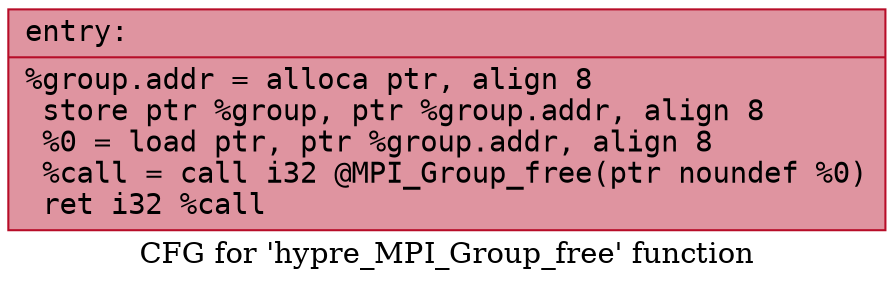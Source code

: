 digraph "CFG for 'hypre_MPI_Group_free' function" {
	label="CFG for 'hypre_MPI_Group_free' function";

	Node0x5555d662a640 [shape=record,color="#b70d28ff", style=filled, fillcolor="#b70d2870" fontname="Courier",label="{entry:\l|  %group.addr = alloca ptr, align 8\l  store ptr %group, ptr %group.addr, align 8\l  %0 = load ptr, ptr %group.addr, align 8\l  %call = call i32 @MPI_Group_free(ptr noundef %0)\l  ret i32 %call\l}"];
}
